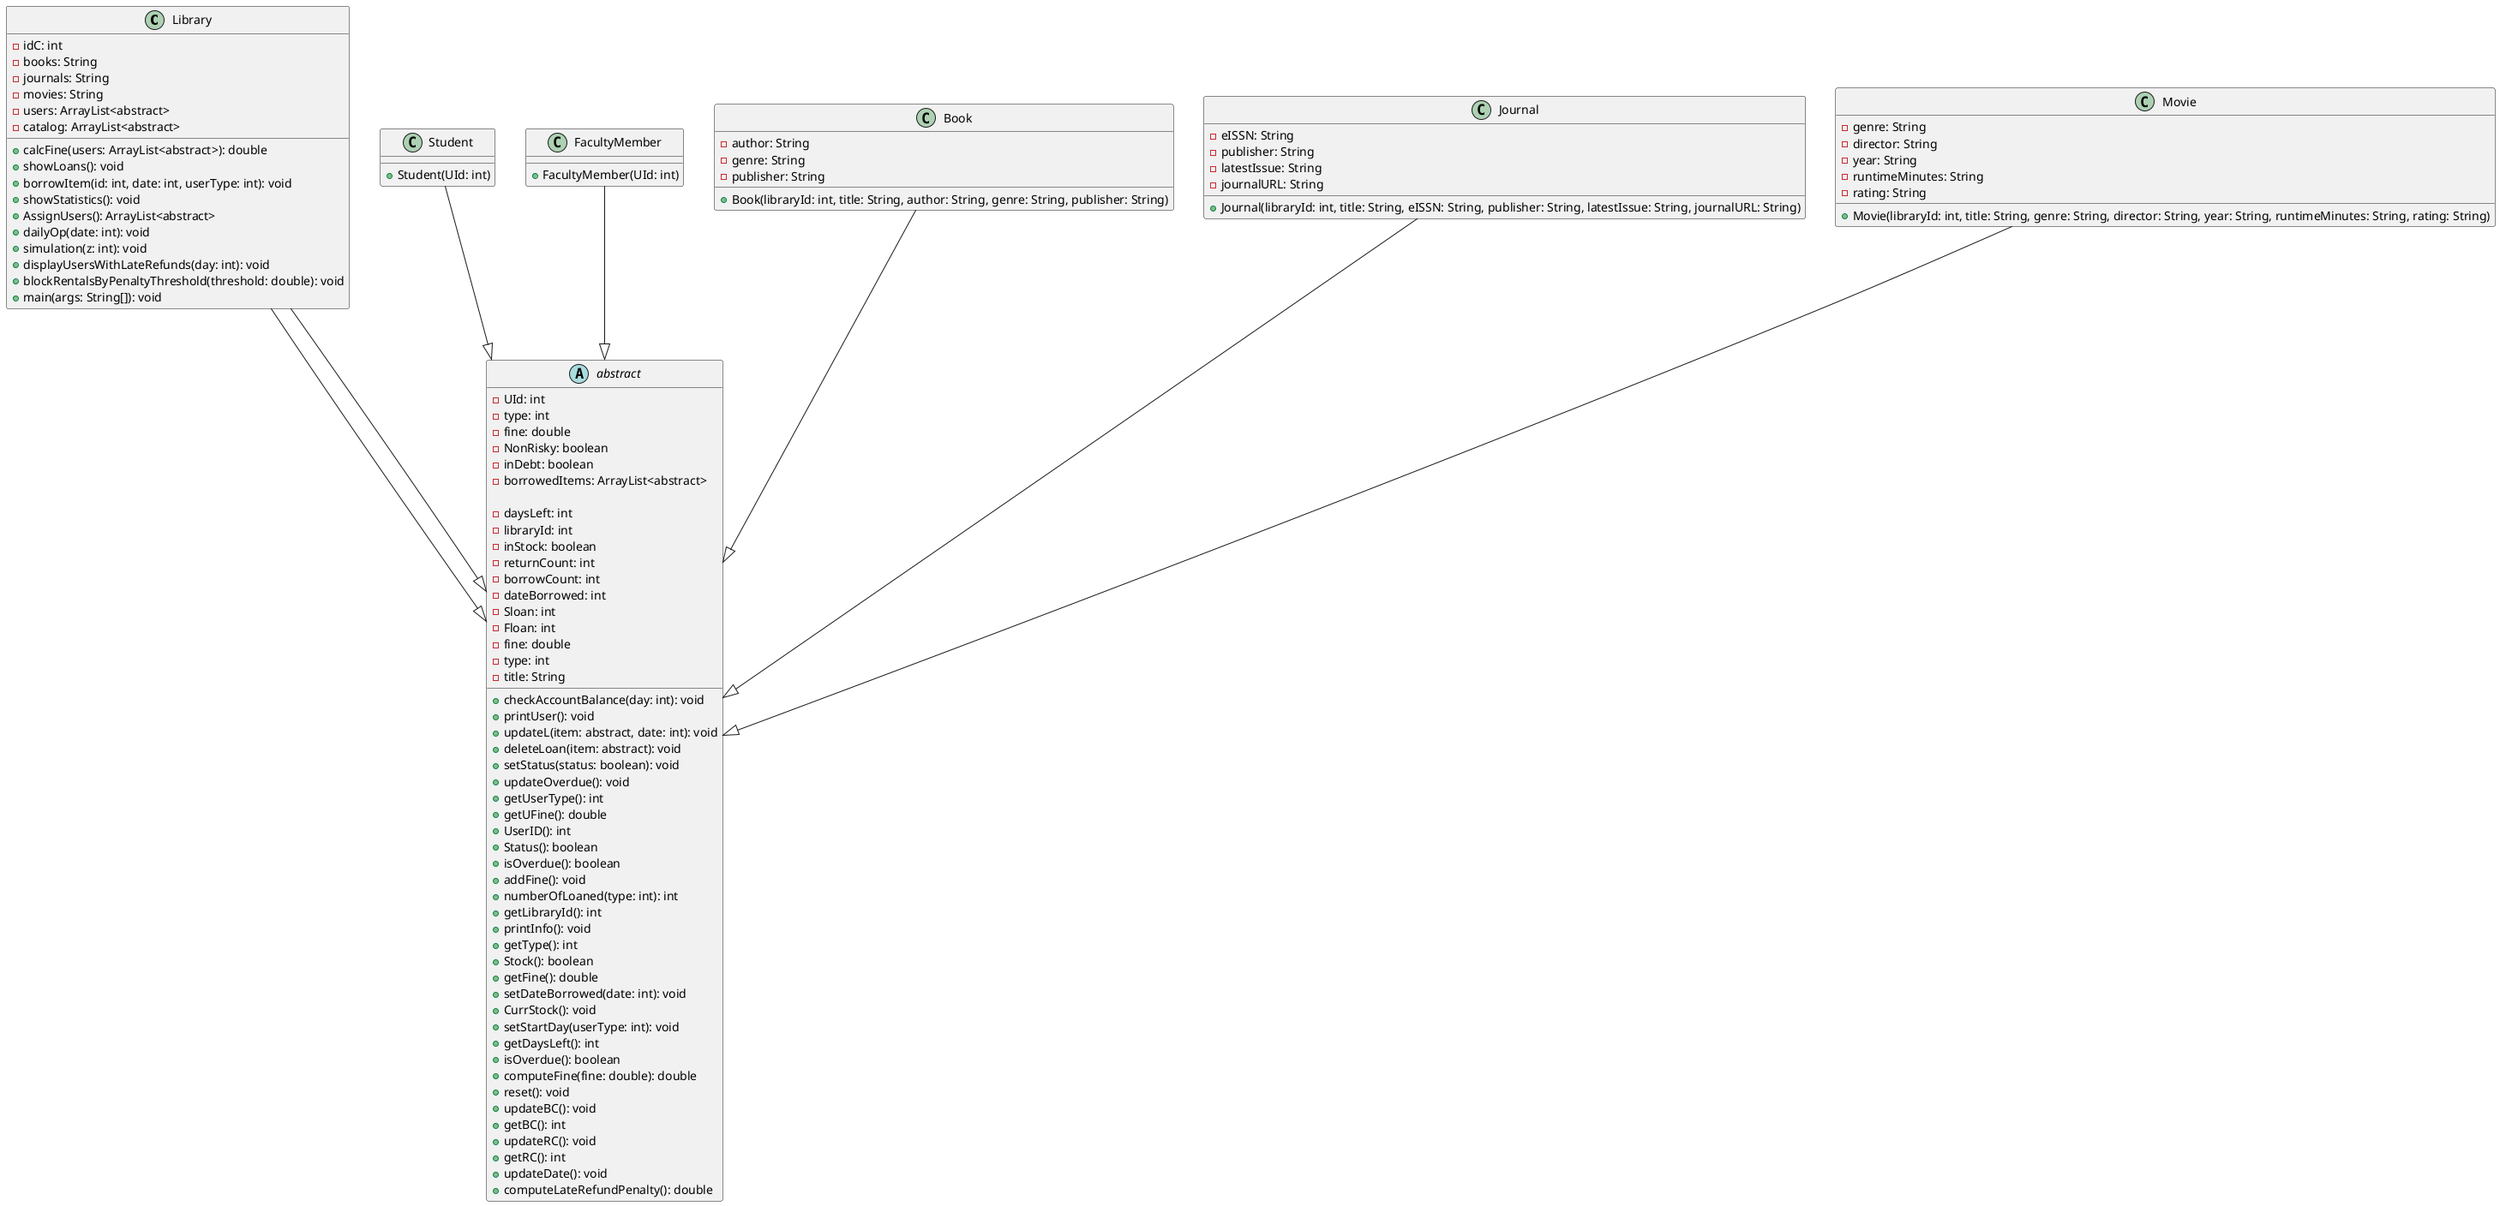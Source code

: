 @startuml
!define GRAPHVIZ_DOT /opt/homebrew/bin/dot


!define LibraryUser abstract
!define LibraryItem abstract

class Library {
    - idC: int
    - books: String
    - journals: String
    - movies: String
    - users: ArrayList<LibraryUser>
    - catalog: ArrayList<LibraryItem>

    + calcFine(users: ArrayList<LibraryUser>): double
    + showLoans(): void
    + borrowItem(id: int, date: int, userType: int): void
    + showStatistics(): void
    + AssignUsers(): ArrayList<LibraryUser>
    + dailyOp(date: int): void
    + simulation(z: int): void
    + displayUsersWithLateRefunds(day: int): void
    + blockRentalsByPenaltyThreshold(threshold: double): void
    + main(args: String[]): void
}

Library --|> LibraryItem
Library --|> LibraryUser

abstract class LibraryUser {
    - UId: int
    - type: int
    - fine: double
    - NonRisky: boolean
    - inDebt: boolean
    - borrowedItems: ArrayList<LibraryItem>

    + checkAccountBalance(day: int): void
    + printUser(): void
    + updateL(item: LibraryItem, date: int): void
    + deleteLoan(item: LibraryItem): void
    + setStatus(status: boolean): void
    + updateOverdue(): void
    + getUserType(): int
    + getUFine(): double
    + UserID(): int
    + Status(): boolean
    + isOverdue(): boolean
    + addFine(): void
    + numberOfLoaned(type: int): int
}

class Student {
    + Student(UId: int)
}

Student --|> LibraryUser

class FacultyMember {
    + FacultyMember(UId: int)
}

FacultyMember --|> LibraryUser

abstract class LibraryItem {
    - daysLeft: int
    - libraryId: int
    - inStock: boolean
    - returnCount: int
    - borrowCount: int
    - dateBorrowed: int
    - Sloan: int
    - Floan: int
    - fine: double
    - type: int
    - title: String

    + getLibraryId(): int
    + printInfo(): void
    + getType(): int
    + Stock(): boolean
    + getFine(): double
    + setDateBorrowed(date: int): void
    + CurrStock(): void
    + setStartDay(userType: int): void
    + getDaysLeft(): int
    + isOverdue(): boolean
    + computeFine(fine: double): double
    + reset(): void
    + updateBC(): void
    + getBC(): int
    + updateRC(): void
    + getRC(): int
    + updateDate(): void
    + computeLateRefundPenalty(): double
}

class Book {
    - author: String
    - genre: String
    - publisher: String

    + Book(libraryId: int, title: String, author: String, genre: String, publisher: String)
}

Book --|> LibraryItem

class Journal {
    - eISSN: String
    - publisher: String
    - latestIssue: String
    - journalURL: String

    + Journal(libraryId: int, title: String, eISSN: String, publisher: String, latestIssue: String, journalURL: String)
}

Journal --|> LibraryItem

class Movie {
    - genre: String
    - director: String
    - year: String
    - runtimeMinutes: String
    - rating: String

    + Movie(libraryId: int, title: String, genre: String, director: String, year: String, runtimeMinutes: String, rating: String)
}

Movie --|> LibraryItem

@enduml